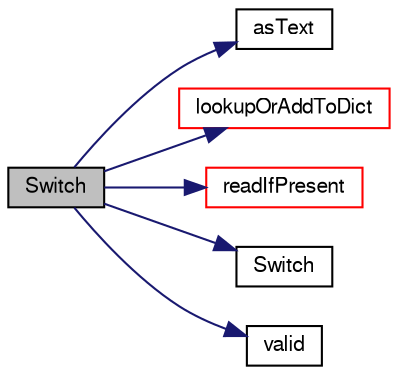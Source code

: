 digraph "Switch"
{
  bgcolor="transparent";
  edge [fontname="FreeSans",fontsize="10",labelfontname="FreeSans",labelfontsize="10"];
  node [fontname="FreeSans",fontsize="10",shape=record];
  rankdir="LR";
  Node7 [label="Switch",height=0.2,width=0.4,color="black", fillcolor="grey75", style="filled", fontcolor="black"];
  Node7 -> Node8 [color="midnightblue",fontsize="10",style="solid",fontname="FreeSans"];
  Node8 [label="asText",height=0.2,width=0.4,color="black",URL="$a27626.html#a394a4153d7e5fc19c8227806a55e90c6",tooltip="Return a text representation of the Switch. "];
  Node7 -> Node9 [color="midnightblue",fontsize="10",style="solid",fontname="FreeSans"];
  Node9 [label="lookupOrAddToDict",height=0.2,width=0.4,color="red",URL="$a27626.html#a24caaa26f9e0b5b65e0fac0bc0a63d62",tooltip="Construct from dictionary, supplying default value so that if the. "];
  Node7 -> Node19 [color="midnightblue",fontsize="10",style="solid",fontname="FreeSans"];
  Node19 [label="readIfPresent",height=0.2,width=0.4,color="red",URL="$a27626.html#a101c7f63d05fabd4b89a8bc13c415382",tooltip="Update the value of the Switch if it is found in the dictionary. "];
  Node7 -> Node20 [color="midnightblue",fontsize="10",style="solid",fontname="FreeSans"];
  Node20 [label="Switch",height=0.2,width=0.4,color="black",URL="$a27626.html#a9b73dddabda978f75b1470d0bb57f9cb",tooltip="Construct null as false. "];
  Node7 -> Node21 [color="midnightblue",fontsize="10",style="solid",fontname="FreeSans"];
  Node21 [label="valid",height=0.2,width=0.4,color="black",URL="$a27626.html#a315419f26d3c59fa143b49b90a019049",tooltip="Return true if the Switch has a valid value. "];
}
